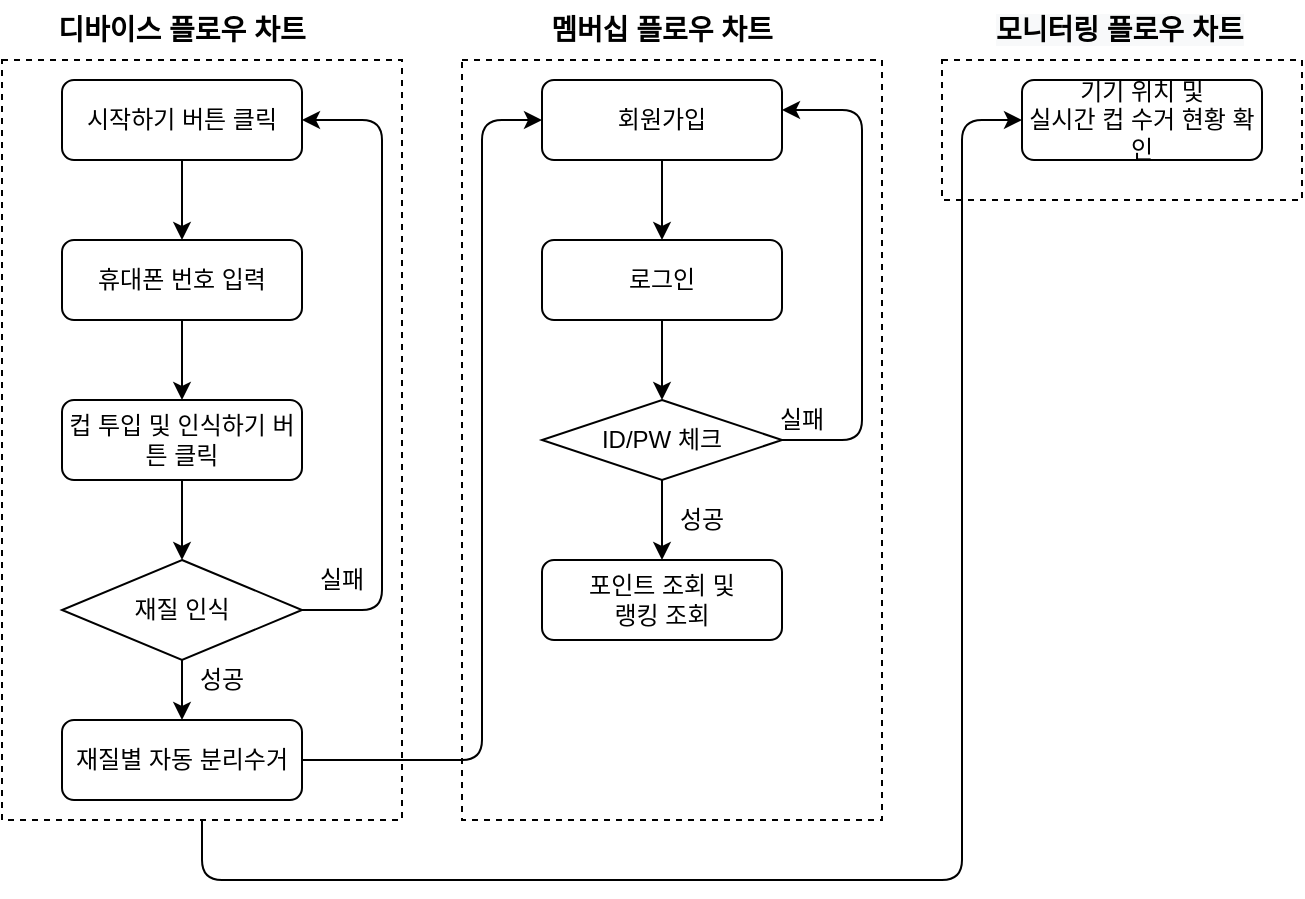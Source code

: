 <mxfile version="14.7.4" type="github">
  <diagram id="C5RBs43oDa-KdzZeNtuy" name="Page-1">
    <mxGraphModel dx="984" dy="611" grid="1" gridSize="10" guides="1" tooltips="1" connect="1" arrows="1" fold="1" page="1" pageScale="1" pageWidth="827" pageHeight="1169" math="0" shadow="0">
      <root>
        <mxCell id="WIyWlLk6GJQsqaUBKTNV-0" />
        <mxCell id="WIyWlLk6GJQsqaUBKTNV-1" parent="WIyWlLk6GJQsqaUBKTNV-0" />
        <mxCell id="MgjCvjXY0JyHCziUCUVd-40" value="" style="rounded=0;whiteSpace=wrap;html=1;dashed=1;" vertex="1" parent="WIyWlLk6GJQsqaUBKTNV-1">
          <mxGeometry x="600" y="70" width="180" height="70" as="geometry" />
        </mxCell>
        <mxCell id="MgjCvjXY0JyHCziUCUVd-38" value="" style="rounded=0;whiteSpace=wrap;html=1;dashed=1;" vertex="1" parent="WIyWlLk6GJQsqaUBKTNV-1">
          <mxGeometry x="360" y="70" width="210" height="380" as="geometry" />
        </mxCell>
        <mxCell id="MgjCvjXY0JyHCziUCUVd-17" value="" style="rounded=0;whiteSpace=wrap;html=1;dashed=1;" vertex="1" parent="WIyWlLk6GJQsqaUBKTNV-1">
          <mxGeometry x="130" y="70" width="200" height="380" as="geometry" />
        </mxCell>
        <mxCell id="WIyWlLk6GJQsqaUBKTNV-3" value="시작하기 버튼 클릭" style="rounded=1;whiteSpace=wrap;html=1;fontSize=12;glass=0;strokeWidth=1;shadow=0;" parent="WIyWlLk6GJQsqaUBKTNV-1" vertex="1">
          <mxGeometry x="160" y="80" width="120" height="40" as="geometry" />
        </mxCell>
        <mxCell id="MgjCvjXY0JyHCziUCUVd-1" value="휴대폰 번호 입력" style="rounded=1;whiteSpace=wrap;html=1;fontSize=12;glass=0;strokeWidth=1;shadow=0;" vertex="1" parent="WIyWlLk6GJQsqaUBKTNV-1">
          <mxGeometry x="160" y="160" width="120" height="40" as="geometry" />
        </mxCell>
        <mxCell id="MgjCvjXY0JyHCziUCUVd-2" value="컵 투입 및 인식하기 버튼 클릭" style="rounded=1;whiteSpace=wrap;html=1;fontSize=12;glass=0;strokeWidth=1;shadow=0;" vertex="1" parent="WIyWlLk6GJQsqaUBKTNV-1">
          <mxGeometry x="160" y="240" width="120" height="40" as="geometry" />
        </mxCell>
        <mxCell id="MgjCvjXY0JyHCziUCUVd-6" value="" style="endArrow=classic;html=1;exitX=0.5;exitY=1;exitDx=0;exitDy=0;" edge="1" parent="WIyWlLk6GJQsqaUBKTNV-1" source="MgjCvjXY0JyHCziUCUVd-1">
          <mxGeometry width="50" height="50" relative="1" as="geometry">
            <mxPoint x="350" y="270" as="sourcePoint" />
            <mxPoint x="220" y="240" as="targetPoint" />
          </mxGeometry>
        </mxCell>
        <mxCell id="MgjCvjXY0JyHCziUCUVd-8" value="" style="endArrow=classic;html=1;exitX=0.5;exitY=1;exitDx=0;exitDy=0;" edge="1" parent="WIyWlLk6GJQsqaUBKTNV-1" source="WIyWlLk6GJQsqaUBKTNV-3">
          <mxGeometry width="50" height="50" relative="1" as="geometry">
            <mxPoint x="360" y="240" as="sourcePoint" />
            <mxPoint x="220" y="160" as="targetPoint" />
          </mxGeometry>
        </mxCell>
        <mxCell id="MgjCvjXY0JyHCziUCUVd-9" value="재질 인식" style="rhombus;whiteSpace=wrap;html=1;" vertex="1" parent="WIyWlLk6GJQsqaUBKTNV-1">
          <mxGeometry x="160" y="320" width="120" height="50" as="geometry" />
        </mxCell>
        <mxCell id="MgjCvjXY0JyHCziUCUVd-11" value="" style="endArrow=classic;html=1;exitX=1;exitY=0.5;exitDx=0;exitDy=0;entryX=1;entryY=0.5;entryDx=0;entryDy=0;" edge="1" parent="WIyWlLk6GJQsqaUBKTNV-1" source="MgjCvjXY0JyHCziUCUVd-9" target="WIyWlLk6GJQsqaUBKTNV-3">
          <mxGeometry width="50" height="50" relative="1" as="geometry">
            <mxPoint x="280" y="355" as="sourcePoint" />
            <mxPoint x="280" y="100" as="targetPoint" />
            <Array as="points">
              <mxPoint x="320" y="345" />
              <mxPoint x="320" y="230" />
              <mxPoint x="320" y="100" />
            </Array>
          </mxGeometry>
        </mxCell>
        <mxCell id="MgjCvjXY0JyHCziUCUVd-12" value="" style="endArrow=classic;html=1;exitX=0.5;exitY=1;exitDx=0;exitDy=0;entryX=0.5;entryY=0;entryDx=0;entryDy=0;" edge="1" parent="WIyWlLk6GJQsqaUBKTNV-1" source="MgjCvjXY0JyHCziUCUVd-2" target="MgjCvjXY0JyHCziUCUVd-9">
          <mxGeometry width="50" height="50" relative="1" as="geometry">
            <mxPoint x="190" y="360" as="sourcePoint" />
            <mxPoint x="240" y="310" as="targetPoint" />
          </mxGeometry>
        </mxCell>
        <mxCell id="MgjCvjXY0JyHCziUCUVd-13" value="실패" style="text;html=1;strokeColor=none;fillColor=none;align=center;verticalAlign=middle;whiteSpace=wrap;rounded=0;" vertex="1" parent="WIyWlLk6GJQsqaUBKTNV-1">
          <mxGeometry x="280" y="320" width="40" height="20" as="geometry" />
        </mxCell>
        <mxCell id="MgjCvjXY0JyHCziUCUVd-15" value="재질별 자동 분리수거" style="rounded=1;whiteSpace=wrap;html=1;" vertex="1" parent="WIyWlLk6GJQsqaUBKTNV-1">
          <mxGeometry x="160" y="400" width="120" height="40" as="geometry" />
        </mxCell>
        <mxCell id="MgjCvjXY0JyHCziUCUVd-16" value="" style="endArrow=classic;html=1;exitX=0.5;exitY=1;exitDx=0;exitDy=0;entryX=0.5;entryY=0;entryDx=0;entryDy=0;" edge="1" parent="WIyWlLk6GJQsqaUBKTNV-1" source="MgjCvjXY0JyHCziUCUVd-9" target="MgjCvjXY0JyHCziUCUVd-15">
          <mxGeometry width="50" height="50" relative="1" as="geometry">
            <mxPoint x="210" y="430" as="sourcePoint" />
            <mxPoint x="260" y="380" as="targetPoint" />
          </mxGeometry>
        </mxCell>
        <mxCell id="MgjCvjXY0JyHCziUCUVd-18" value="성공" style="text;html=1;strokeColor=none;fillColor=none;align=center;verticalAlign=middle;whiteSpace=wrap;rounded=0;dashed=1;" vertex="1" parent="WIyWlLk6GJQsqaUBKTNV-1">
          <mxGeometry x="220" y="370" width="40" height="20" as="geometry" />
        </mxCell>
        <mxCell id="MgjCvjXY0JyHCziUCUVd-21" value="회원가입" style="rounded=1;whiteSpace=wrap;html=1;" vertex="1" parent="WIyWlLk6GJQsqaUBKTNV-1">
          <mxGeometry x="400" y="80" width="120" height="40" as="geometry" />
        </mxCell>
        <mxCell id="MgjCvjXY0JyHCziUCUVd-22" value="로그인" style="rounded=1;whiteSpace=wrap;html=1;" vertex="1" parent="WIyWlLk6GJQsqaUBKTNV-1">
          <mxGeometry x="400" y="160" width="120" height="40" as="geometry" />
        </mxCell>
        <mxCell id="MgjCvjXY0JyHCziUCUVd-23" value="ID/PW 체크" style="rhombus;whiteSpace=wrap;html=1;" vertex="1" parent="WIyWlLk6GJQsqaUBKTNV-1">
          <mxGeometry x="400" y="240" width="120" height="40" as="geometry" />
        </mxCell>
        <mxCell id="MgjCvjXY0JyHCziUCUVd-24" value="" style="endArrow=classic;html=1;exitX=1;exitY=0.5;exitDx=0;exitDy=0;entryX=1;entryY=0.5;entryDx=0;entryDy=0;" edge="1" parent="WIyWlLk6GJQsqaUBKTNV-1" source="MgjCvjXY0JyHCziUCUVd-23">
          <mxGeometry width="50" height="50" relative="1" as="geometry">
            <mxPoint x="520" y="340" as="sourcePoint" />
            <mxPoint x="520" y="95" as="targetPoint" />
            <Array as="points">
              <mxPoint x="560" y="260" />
              <mxPoint x="560" y="225" />
              <mxPoint x="560" y="95" />
            </Array>
          </mxGeometry>
        </mxCell>
        <mxCell id="MgjCvjXY0JyHCziUCUVd-25" value="실패" style="text;html=1;strokeColor=none;fillColor=none;align=center;verticalAlign=middle;whiteSpace=wrap;rounded=0;" vertex="1" parent="WIyWlLk6GJQsqaUBKTNV-1">
          <mxGeometry x="510" y="240" width="40" height="20" as="geometry" />
        </mxCell>
        <mxCell id="MgjCvjXY0JyHCziUCUVd-26" value="포인트 조회 및&lt;br&gt;랭킹 조회" style="rounded=1;whiteSpace=wrap;html=1;" vertex="1" parent="WIyWlLk6GJQsqaUBKTNV-1">
          <mxGeometry x="400" y="320" width="120" height="40" as="geometry" />
        </mxCell>
        <mxCell id="MgjCvjXY0JyHCziUCUVd-29" value="" style="endArrow=classic;html=1;exitX=1;exitY=0.5;exitDx=0;exitDy=0;entryX=0;entryY=0.5;entryDx=0;entryDy=0;" edge="1" parent="WIyWlLk6GJQsqaUBKTNV-1" source="MgjCvjXY0JyHCziUCUVd-15" target="MgjCvjXY0JyHCziUCUVd-21">
          <mxGeometry width="50" height="50" relative="1" as="geometry">
            <mxPoint x="220" y="370" as="sourcePoint" />
            <mxPoint x="370" y="96.469" as="targetPoint" />
            <Array as="points">
              <mxPoint x="370" y="420" />
              <mxPoint x="370" y="260" />
              <mxPoint x="370" y="100" />
            </Array>
          </mxGeometry>
        </mxCell>
        <mxCell id="MgjCvjXY0JyHCziUCUVd-30" value="" style="endArrow=classic;html=1;exitX=0.5;exitY=1;exitDx=0;exitDy=0;entryX=0.5;entryY=0;entryDx=0;entryDy=0;" edge="1" parent="WIyWlLk6GJQsqaUBKTNV-1" source="MgjCvjXY0JyHCziUCUVd-21" target="MgjCvjXY0JyHCziUCUVd-22">
          <mxGeometry width="50" height="50" relative="1" as="geometry">
            <mxPoint x="640" y="300" as="sourcePoint" />
            <mxPoint x="690" y="250" as="targetPoint" />
          </mxGeometry>
        </mxCell>
        <mxCell id="MgjCvjXY0JyHCziUCUVd-31" value="" style="endArrow=classic;html=1;exitX=0.5;exitY=1;exitDx=0;exitDy=0;entryX=0.5;entryY=0;entryDx=0;entryDy=0;" edge="1" parent="WIyWlLk6GJQsqaUBKTNV-1" source="MgjCvjXY0JyHCziUCUVd-22" target="MgjCvjXY0JyHCziUCUVd-23">
          <mxGeometry width="50" height="50" relative="1" as="geometry">
            <mxPoint x="470" y="130" as="sourcePoint" />
            <mxPoint x="470" y="170" as="targetPoint" />
            <Array as="points" />
          </mxGeometry>
        </mxCell>
        <mxCell id="MgjCvjXY0JyHCziUCUVd-32" value="" style="endArrow=classic;html=1;exitX=0.5;exitY=1;exitDx=0;exitDy=0;entryX=0.5;entryY=0;entryDx=0;entryDy=0;" edge="1" parent="WIyWlLk6GJQsqaUBKTNV-1" source="MgjCvjXY0JyHCziUCUVd-23" target="MgjCvjXY0JyHCziUCUVd-26">
          <mxGeometry width="50" height="50" relative="1" as="geometry">
            <mxPoint x="490" y="330" as="sourcePoint" />
            <mxPoint x="540" y="280" as="targetPoint" />
          </mxGeometry>
        </mxCell>
        <mxCell id="MgjCvjXY0JyHCziUCUVd-34" value="기기 위치 및&lt;br&gt;실시간 컵 수거 현황 확인" style="rounded=1;whiteSpace=wrap;html=1;" vertex="1" parent="WIyWlLk6GJQsqaUBKTNV-1">
          <mxGeometry x="640" y="80" width="120" height="40" as="geometry" />
        </mxCell>
        <mxCell id="MgjCvjXY0JyHCziUCUVd-36" value="" style="endArrow=classic;html=1;entryX=0;entryY=0.5;entryDx=0;entryDy=0;exitX=0.5;exitY=1;exitDx=0;exitDy=0;" edge="1" parent="WIyWlLk6GJQsqaUBKTNV-1" source="MgjCvjXY0JyHCziUCUVd-17" target="MgjCvjXY0JyHCziUCUVd-34">
          <mxGeometry width="50" height="50" relative="1" as="geometry">
            <mxPoint x="280" y="420" as="sourcePoint" />
            <mxPoint x="600" y="420" as="targetPoint" />
            <Array as="points">
              <mxPoint x="230" y="480" />
              <mxPoint x="450" y="480" />
              <mxPoint x="610" y="480" />
              <mxPoint x="610" y="100" />
            </Array>
          </mxGeometry>
        </mxCell>
        <mxCell id="MgjCvjXY0JyHCziUCUVd-41" value="디바이스 플로우 차트" style="text;html=1;strokeColor=none;fillColor=none;align=center;verticalAlign=middle;whiteSpace=wrap;rounded=0;dashed=1;fontSize=14;fontStyle=1" vertex="1" parent="WIyWlLk6GJQsqaUBKTNV-1">
          <mxGeometry x="150" y="40" width="140" height="30" as="geometry" />
        </mxCell>
        <mxCell id="MgjCvjXY0JyHCziUCUVd-42" value="멤버십 플로우 차트" style="text;html=1;strokeColor=none;fillColor=none;align=center;verticalAlign=middle;whiteSpace=wrap;rounded=0;dashed=1;fontSize=14;fontStyle=1" vertex="1" parent="WIyWlLk6GJQsqaUBKTNV-1">
          <mxGeometry x="390" y="40" width="140" height="30" as="geometry" />
        </mxCell>
        <mxCell id="MgjCvjXY0JyHCziUCUVd-43" value="&lt;span style=&quot;color: rgb(0 , 0 , 0) ; font-family: &amp;#34;helvetica&amp;#34; ; font-size: 14px ; font-style: normal ; font-weight: 700 ; letter-spacing: normal ; text-align: center ; text-indent: 0px ; text-transform: none ; word-spacing: 0px ; background-color: rgb(248 , 249 , 250) ; display: inline ; float: none&quot;&gt;모니터링 플로우 차트&lt;/span&gt;" style="text;whiteSpace=wrap;html=1;fontSize=14;" vertex="1" parent="WIyWlLk6GJQsqaUBKTNV-1">
          <mxGeometry x="625" y="40" width="150" height="30" as="geometry" />
        </mxCell>
        <mxCell id="MgjCvjXY0JyHCziUCUVd-45" value="성공" style="text;html=1;strokeColor=none;fillColor=none;align=center;verticalAlign=middle;whiteSpace=wrap;rounded=0;dashed=1;" vertex="1" parent="WIyWlLk6GJQsqaUBKTNV-1">
          <mxGeometry x="460" y="290" width="40" height="20" as="geometry" />
        </mxCell>
      </root>
    </mxGraphModel>
  </diagram>
</mxfile>
